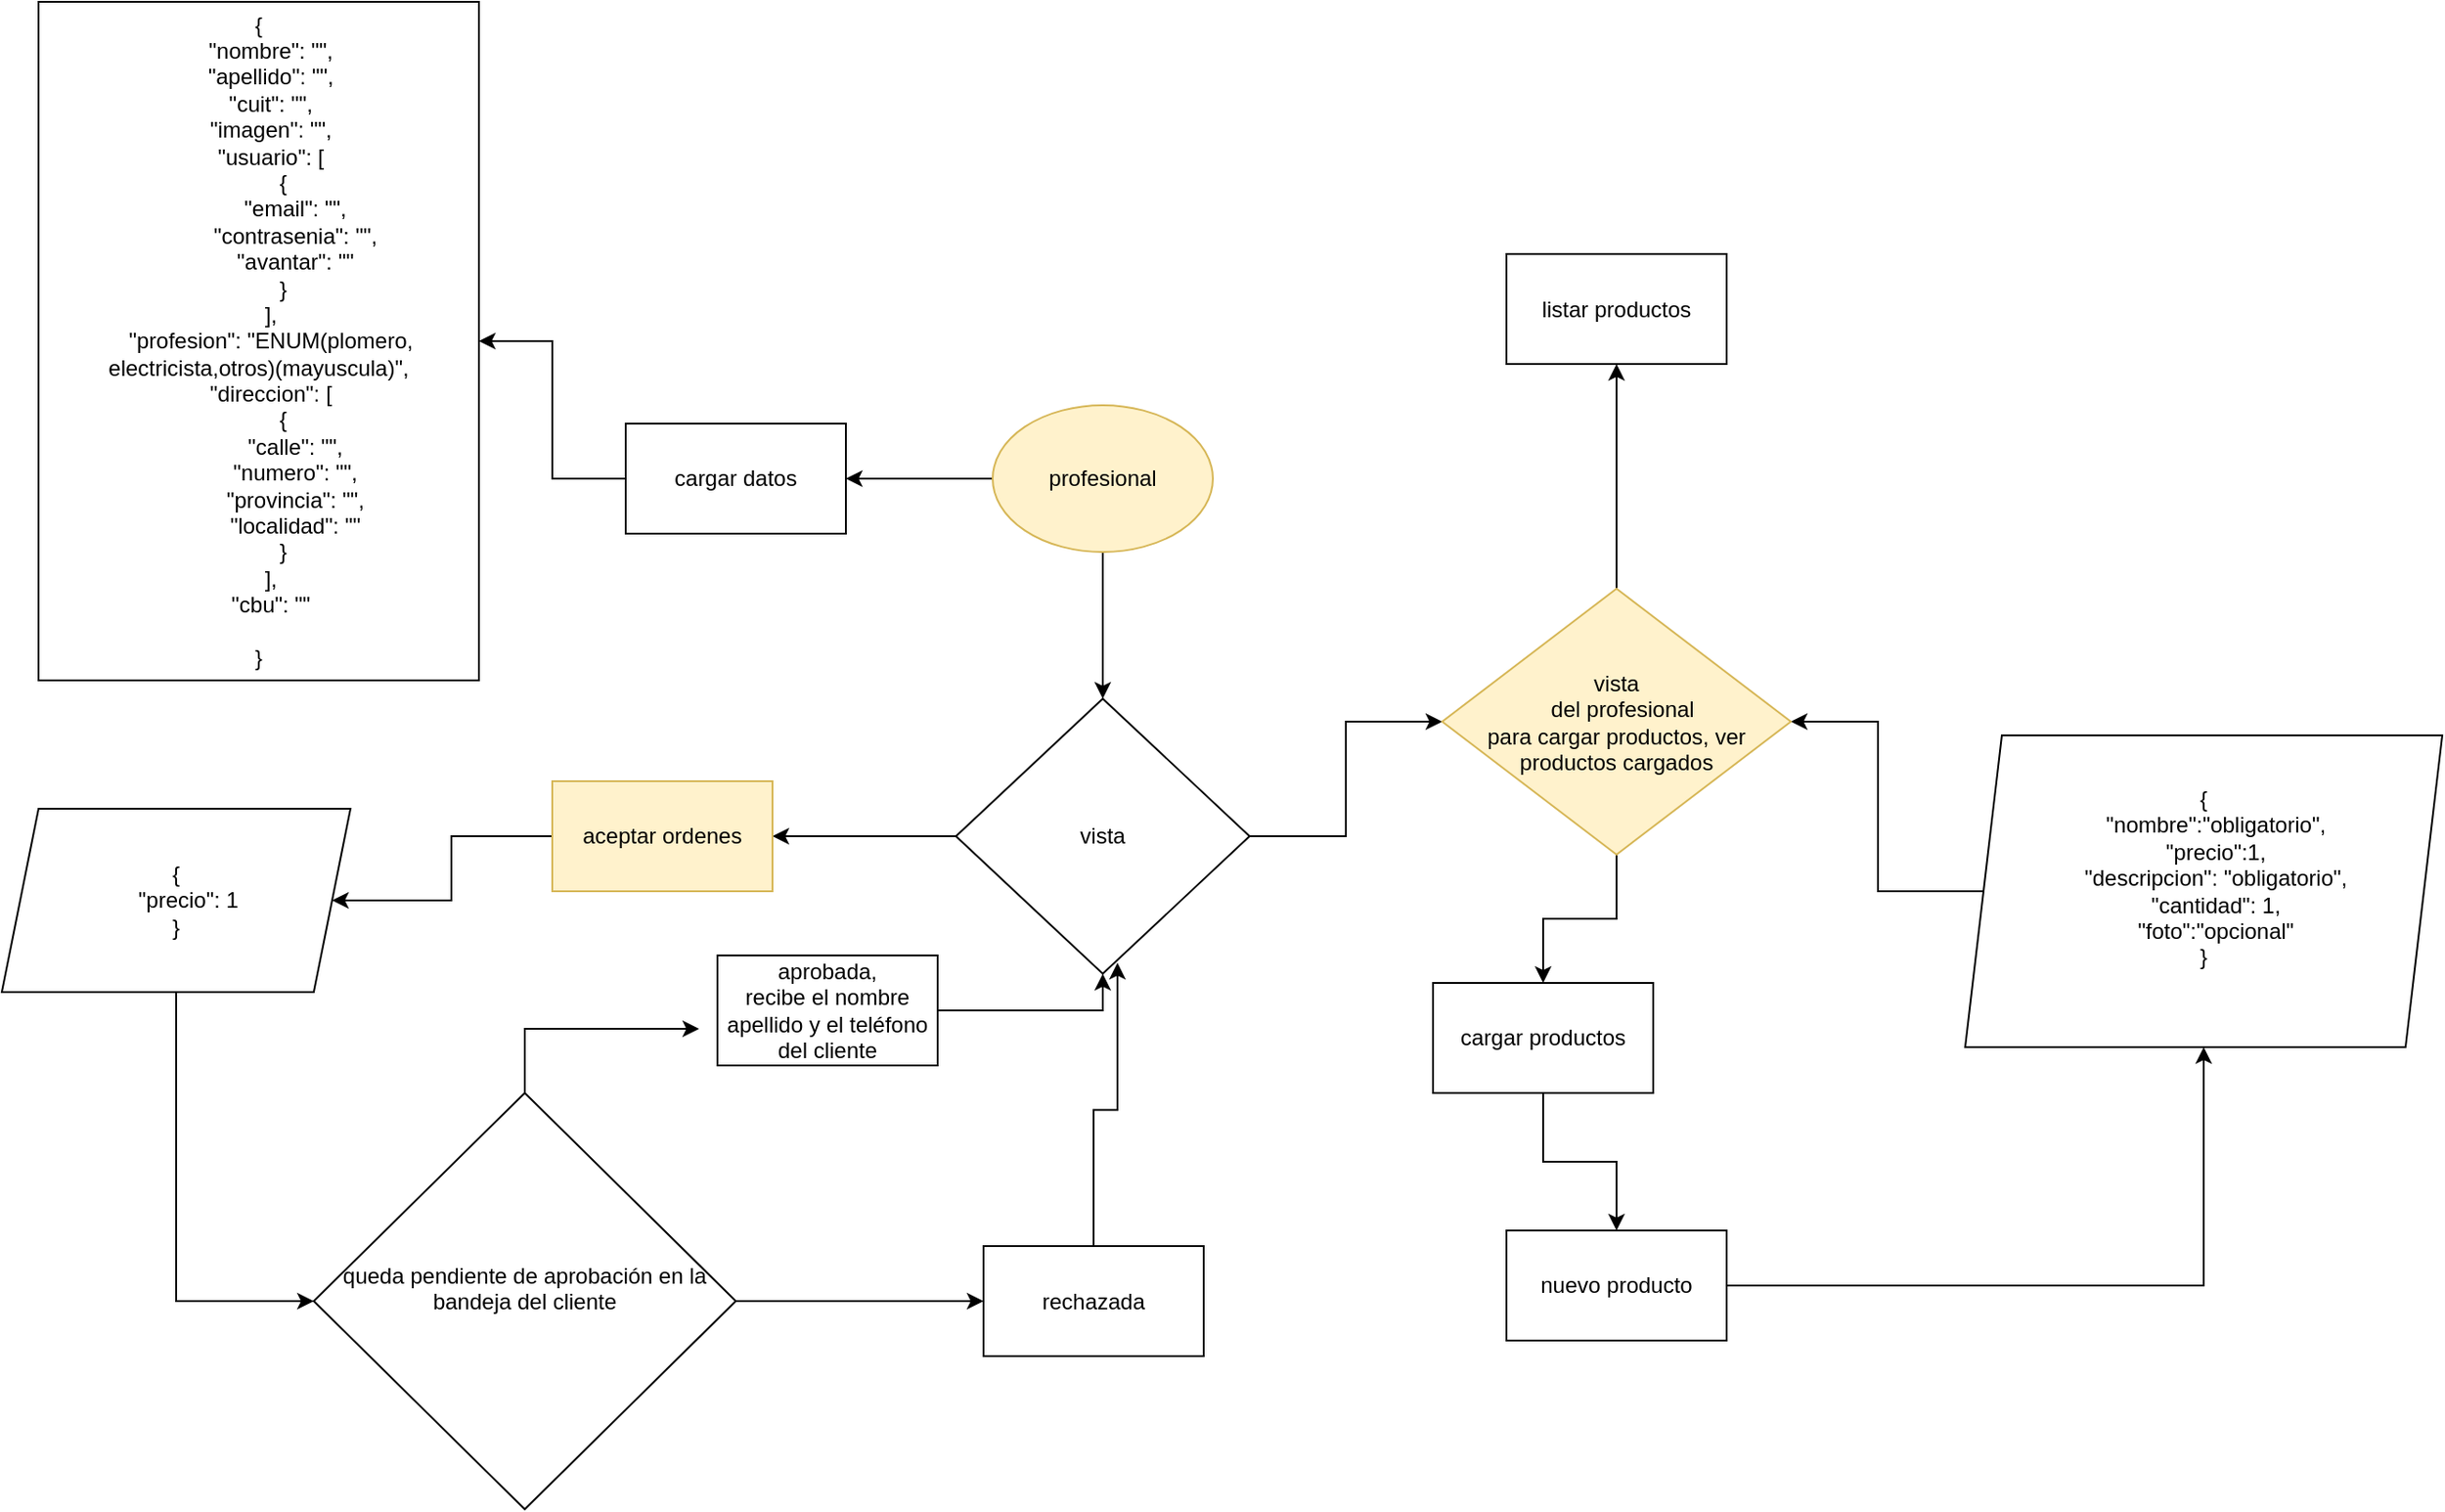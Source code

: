 <mxfile version="23.1.4" type="device">
  <diagram name="Página-1" id="NFB1ztsFLXmKq_V3Rc2S">
    <mxGraphModel dx="1707" dy="1631" grid="1" gridSize="10" guides="1" tooltips="1" connect="1" arrows="1" fold="1" page="1" pageScale="1" pageWidth="827" pageHeight="1169" math="0" shadow="0">
      <root>
        <mxCell id="0" />
        <mxCell id="1" parent="0" />
        <mxCell id="tLvgfAVWuS9oLX73OCsG-3" value="" style="edgeStyle=orthogonalEdgeStyle;rounded=0;orthogonalLoop=1;jettySize=auto;html=1;" edge="1" parent="1" source="tLvgfAVWuS9oLX73OCsG-1" target="tLvgfAVWuS9oLX73OCsG-2">
          <mxGeometry relative="1" as="geometry" />
        </mxCell>
        <mxCell id="tLvgfAVWuS9oLX73OCsG-47" value="" style="edgeStyle=orthogonalEdgeStyle;rounded=0;orthogonalLoop=1;jettySize=auto;html=1;" edge="1" parent="1" source="tLvgfAVWuS9oLX73OCsG-1" target="tLvgfAVWuS9oLX73OCsG-46">
          <mxGeometry relative="1" as="geometry" />
        </mxCell>
        <mxCell id="tLvgfAVWuS9oLX73OCsG-1" value="profesional" style="ellipse;whiteSpace=wrap;html=1;fillColor=#fff2cc;strokeColor=#d6b656;" vertex="1" parent="1">
          <mxGeometry x="350" y="210" width="120" height="80" as="geometry" />
        </mxCell>
        <mxCell id="tLvgfAVWuS9oLX73OCsG-7" value="" style="edgeStyle=orthogonalEdgeStyle;rounded=0;orthogonalLoop=1;jettySize=auto;html=1;" edge="1" parent="1" source="tLvgfAVWuS9oLX73OCsG-2" target="tLvgfAVWuS9oLX73OCsG-6">
          <mxGeometry relative="1" as="geometry" />
        </mxCell>
        <mxCell id="tLvgfAVWuS9oLX73OCsG-37" style="edgeStyle=orthogonalEdgeStyle;rounded=0;orthogonalLoop=1;jettySize=auto;html=1;" edge="1" parent="1" source="tLvgfAVWuS9oLX73OCsG-2" target="tLvgfAVWuS9oLX73OCsG-35">
          <mxGeometry relative="1" as="geometry" />
        </mxCell>
        <mxCell id="tLvgfAVWuS9oLX73OCsG-2" value="vista" style="rhombus;whiteSpace=wrap;html=1;" vertex="1" parent="1">
          <mxGeometry x="330" y="370" width="160" height="150" as="geometry" />
        </mxCell>
        <mxCell id="tLvgfAVWuS9oLX73OCsG-32" value="" style="edgeStyle=orthogonalEdgeStyle;rounded=0;orthogonalLoop=1;jettySize=auto;html=1;" edge="1" parent="1" source="tLvgfAVWuS9oLX73OCsG-4" target="tLvgfAVWuS9oLX73OCsG-31">
          <mxGeometry relative="1" as="geometry" />
        </mxCell>
        <mxCell id="tLvgfAVWuS9oLX73OCsG-4" value="cargar productos" style="whiteSpace=wrap;html=1;" vertex="1" parent="1">
          <mxGeometry x="590" y="525" width="120" height="60" as="geometry" />
        </mxCell>
        <mxCell id="tLvgfAVWuS9oLX73OCsG-18" style="edgeStyle=orthogonalEdgeStyle;rounded=0;orthogonalLoop=1;jettySize=auto;html=1;" edge="1" parent="1" source="tLvgfAVWuS9oLX73OCsG-6" target="tLvgfAVWuS9oLX73OCsG-10">
          <mxGeometry relative="1" as="geometry" />
        </mxCell>
        <mxCell id="tLvgfAVWuS9oLX73OCsG-6" value="aceptar ordenes" style="whiteSpace=wrap;html=1;fillColor=#fff2cc;strokeColor=#d6b656;" vertex="1" parent="1">
          <mxGeometry x="110" y="415" width="120" height="60" as="geometry" />
        </mxCell>
        <mxCell id="tLvgfAVWuS9oLX73OCsG-19" style="edgeStyle=orthogonalEdgeStyle;rounded=0;orthogonalLoop=1;jettySize=auto;html=1;entryX=0;entryY=0.5;entryDx=0;entryDy=0;" edge="1" parent="1" source="tLvgfAVWuS9oLX73OCsG-10" target="tLvgfAVWuS9oLX73OCsG-16">
          <mxGeometry relative="1" as="geometry" />
        </mxCell>
        <mxCell id="tLvgfAVWuS9oLX73OCsG-10" value="{&lt;br&gt;&amp;nbsp;&amp;nbsp;&amp;nbsp; &quot;precio&quot;: 1&lt;br&gt;}" style="shape=parallelogram;perimeter=parallelogramPerimeter;whiteSpace=wrap;html=1;fixedSize=1;" vertex="1" parent="1">
          <mxGeometry x="-190" y="430" width="190" height="100" as="geometry" />
        </mxCell>
        <mxCell id="tLvgfAVWuS9oLX73OCsG-24" style="edgeStyle=orthogonalEdgeStyle;rounded=0;orthogonalLoop=1;jettySize=auto;html=1;entryX=0.5;entryY=1;entryDx=0;entryDy=0;" edge="1" parent="1" source="tLvgfAVWuS9oLX73OCsG-14" target="tLvgfAVWuS9oLX73OCsG-2">
          <mxGeometry relative="1" as="geometry" />
        </mxCell>
        <mxCell id="tLvgfAVWuS9oLX73OCsG-14" value="&lt;div&gt;aprobada,&lt;br&gt;&lt;/div&gt;&lt;div&gt;recibe el nombre apellido y el teléfono del cliente&lt;br&gt;&lt;/div&gt;" style="whiteSpace=wrap;html=1;" vertex="1" parent="1">
          <mxGeometry x="200" y="510" width="120" height="60" as="geometry" />
        </mxCell>
        <mxCell id="tLvgfAVWuS9oLX73OCsG-21" style="edgeStyle=orthogonalEdgeStyle;rounded=0;orthogonalLoop=1;jettySize=auto;html=1;" edge="1" parent="1" source="tLvgfAVWuS9oLX73OCsG-16">
          <mxGeometry relative="1" as="geometry">
            <mxPoint x="190" y="550" as="targetPoint" />
            <Array as="points">
              <mxPoint x="95" y="550" />
              <mxPoint x="171" y="550" />
            </Array>
          </mxGeometry>
        </mxCell>
        <mxCell id="tLvgfAVWuS9oLX73OCsG-27" value="" style="edgeStyle=orthogonalEdgeStyle;rounded=0;orthogonalLoop=1;jettySize=auto;html=1;" edge="1" parent="1" source="tLvgfAVWuS9oLX73OCsG-16" target="tLvgfAVWuS9oLX73OCsG-26">
          <mxGeometry relative="1" as="geometry" />
        </mxCell>
        <mxCell id="tLvgfAVWuS9oLX73OCsG-16" value="&#xa;queda pendiente de aprobación en la bandeja del cliente&#xa;&#xa;" style="rhombus;whiteSpace=wrap;html=1;" vertex="1" parent="1">
          <mxGeometry x="-20" y="585" width="230" height="227" as="geometry" />
        </mxCell>
        <mxCell id="tLvgfAVWuS9oLX73OCsG-26" value="rechazada" style="whiteSpace=wrap;html=1;" vertex="1" parent="1">
          <mxGeometry x="345" y="668.5" width="120" height="60" as="geometry" />
        </mxCell>
        <mxCell id="tLvgfAVWuS9oLX73OCsG-28" style="edgeStyle=orthogonalEdgeStyle;rounded=0;orthogonalLoop=1;jettySize=auto;html=1;entryX=0.55;entryY=0.96;entryDx=0;entryDy=0;entryPerimeter=0;" edge="1" parent="1" source="tLvgfAVWuS9oLX73OCsG-26" target="tLvgfAVWuS9oLX73OCsG-2">
          <mxGeometry relative="1" as="geometry" />
        </mxCell>
        <mxCell id="tLvgfAVWuS9oLX73OCsG-42" style="edgeStyle=orthogonalEdgeStyle;rounded=0;orthogonalLoop=1;jettySize=auto;html=1;" edge="1" parent="1" source="tLvgfAVWuS9oLX73OCsG-31" target="tLvgfAVWuS9oLX73OCsG-34">
          <mxGeometry relative="1" as="geometry" />
        </mxCell>
        <mxCell id="tLvgfAVWuS9oLX73OCsG-31" value="nuevo producto" style="whiteSpace=wrap;html=1;" vertex="1" parent="1">
          <mxGeometry x="630" y="660" width="120" height="60" as="geometry" />
        </mxCell>
        <mxCell id="tLvgfAVWuS9oLX73OCsG-43" style="edgeStyle=orthogonalEdgeStyle;rounded=0;orthogonalLoop=1;jettySize=auto;html=1;entryX=1;entryY=0.5;entryDx=0;entryDy=0;" edge="1" parent="1" source="tLvgfAVWuS9oLX73OCsG-34" target="tLvgfAVWuS9oLX73OCsG-35">
          <mxGeometry relative="1" as="geometry" />
        </mxCell>
        <mxCell id="tLvgfAVWuS9oLX73OCsG-34" value="&#xa;{&lt;br&gt;&amp;nbsp;&amp;nbsp;&amp;nbsp; &quot;nombre&quot;:&quot;obligatorio&quot;,&lt;br&gt;&amp;nbsp;&amp;nbsp;&amp;nbsp; &quot;precio&quot;:1,&lt;br&gt;&amp;nbsp;&amp;nbsp;&amp;nbsp; &quot;descripcion&quot;: &quot;obligatorio&quot;,&lt;br&gt;&amp;nbsp;&amp;nbsp;&amp;nbsp; &quot;cantidad&quot;: 1,&lt;br&gt;&amp;nbsp;&amp;nbsp;&amp;nbsp; &quot;foto&quot;:&quot;opcional&quot;&lt;br&gt;}&#xa;&#xa;" style="shape=parallelogram;perimeter=parallelogramPerimeter;whiteSpace=wrap;html=1;fixedSize=1;" vertex="1" parent="1">
          <mxGeometry x="880" y="390" width="260" height="170" as="geometry" />
        </mxCell>
        <mxCell id="tLvgfAVWuS9oLX73OCsG-38" style="edgeStyle=orthogonalEdgeStyle;rounded=0;orthogonalLoop=1;jettySize=auto;html=1;" edge="1" parent="1" source="tLvgfAVWuS9oLX73OCsG-35" target="tLvgfAVWuS9oLX73OCsG-4">
          <mxGeometry relative="1" as="geometry" />
        </mxCell>
        <mxCell id="tLvgfAVWuS9oLX73OCsG-45" value="" style="edgeStyle=orthogonalEdgeStyle;rounded=0;orthogonalLoop=1;jettySize=auto;html=1;" edge="1" parent="1" source="tLvgfAVWuS9oLX73OCsG-35" target="tLvgfAVWuS9oLX73OCsG-44">
          <mxGeometry relative="1" as="geometry" />
        </mxCell>
        <mxCell id="tLvgfAVWuS9oLX73OCsG-35" value="&lt;div&gt;vista &lt;br&gt;&lt;/div&gt;&lt;div&gt;&amp;nbsp; del profesional&lt;/div&gt;&lt;div&gt;para cargar productos, ver productos cargados&lt;br&gt;&lt;/div&gt;" style="rhombus;whiteSpace=wrap;html=1;fillColor=#fff2cc;strokeColor=#d6b656;" vertex="1" parent="1">
          <mxGeometry x="595" y="310" width="190" height="145" as="geometry" />
        </mxCell>
        <mxCell id="tLvgfAVWuS9oLX73OCsG-44" value="listar productos" style="whiteSpace=wrap;html=1;" vertex="1" parent="1">
          <mxGeometry x="630" y="127.5" width="120" height="60" as="geometry" />
        </mxCell>
        <mxCell id="tLvgfAVWuS9oLX73OCsG-49" value="" style="edgeStyle=orthogonalEdgeStyle;rounded=0;orthogonalLoop=1;jettySize=auto;html=1;" edge="1" parent="1" source="tLvgfAVWuS9oLX73OCsG-46" target="tLvgfAVWuS9oLX73OCsG-48">
          <mxGeometry relative="1" as="geometry" />
        </mxCell>
        <mxCell id="tLvgfAVWuS9oLX73OCsG-46" value="cargar datos" style="whiteSpace=wrap;html=1;" vertex="1" parent="1">
          <mxGeometry x="150" y="220" width="120" height="60" as="geometry" />
        </mxCell>
        <mxCell id="tLvgfAVWuS9oLX73OCsG-48" value="{&lt;br&gt;&amp;nbsp;&amp;nbsp;&amp;nbsp; &quot;nombre&quot;: &quot;&quot;,&lt;br&gt;&amp;nbsp;&amp;nbsp;&amp;nbsp; &quot;apellido&quot;: &quot;&quot;,&lt;br&gt;&amp;nbsp;&amp;nbsp;&amp;nbsp; &quot;cuit&quot;: &quot;&quot;,&lt;br&gt;&amp;nbsp;&amp;nbsp;&amp;nbsp; &quot;imagen&quot;: &quot;&quot;,&lt;br&gt;&amp;nbsp;&amp;nbsp;&amp;nbsp; &quot;usuario&quot;: [&lt;br&gt;&amp;nbsp;&amp;nbsp;&amp;nbsp;&amp;nbsp;&amp;nbsp;&amp;nbsp;&amp;nbsp; {&lt;br&gt;&amp;nbsp;&amp;nbsp;&amp;nbsp;&amp;nbsp;&amp;nbsp;&amp;nbsp;&amp;nbsp;&amp;nbsp;&amp;nbsp;&amp;nbsp;&amp;nbsp; &quot;email&quot;: &quot;&quot;,&lt;br&gt;&amp;nbsp;&amp;nbsp;&amp;nbsp;&amp;nbsp;&amp;nbsp;&amp;nbsp;&amp;nbsp;&amp;nbsp;&amp;nbsp;&amp;nbsp;&amp;nbsp; &quot;contrasenia&quot;: &quot;&quot;,&lt;br&gt;&amp;nbsp;&amp;nbsp;&amp;nbsp;&amp;nbsp;&amp;nbsp;&amp;nbsp;&amp;nbsp;&amp;nbsp;&amp;nbsp;&amp;nbsp;&amp;nbsp; &quot;avantar&quot;: &quot;&quot;&lt;br&gt;&amp;nbsp;&amp;nbsp;&amp;nbsp;&amp;nbsp;&amp;nbsp;&amp;nbsp;&amp;nbsp; }&lt;br&gt;&amp;nbsp;&amp;nbsp;&amp;nbsp; ],&lt;br&gt;&amp;nbsp;&amp;nbsp;&amp;nbsp; &quot;profesion&quot;: &quot;ENUM(plomero, electricista,otros)(mayuscula)&quot;,&lt;br&gt;&amp;nbsp;&amp;nbsp;&amp;nbsp; &quot;direccion&quot;: [&lt;br&gt;&amp;nbsp;&amp;nbsp;&amp;nbsp;&amp;nbsp;&amp;nbsp;&amp;nbsp;&amp;nbsp; {&lt;br&gt;&amp;nbsp;&amp;nbsp;&amp;nbsp;&amp;nbsp;&amp;nbsp;&amp;nbsp;&amp;nbsp;&amp;nbsp;&amp;nbsp;&amp;nbsp;&amp;nbsp; &quot;calle&quot;: &quot;&quot;,&lt;br&gt;&amp;nbsp;&amp;nbsp;&amp;nbsp;&amp;nbsp;&amp;nbsp;&amp;nbsp;&amp;nbsp;&amp;nbsp;&amp;nbsp;&amp;nbsp;&amp;nbsp; &quot;numero&quot;: &quot;&quot;,&lt;br&gt;&amp;nbsp;&amp;nbsp;&amp;nbsp;&amp;nbsp;&amp;nbsp;&amp;nbsp;&amp;nbsp;&amp;nbsp;&amp;nbsp;&amp;nbsp;&amp;nbsp; &quot;provincia&quot;: &quot;&quot;,&lt;br&gt;&amp;nbsp;&amp;nbsp;&amp;nbsp;&amp;nbsp;&amp;nbsp;&amp;nbsp;&amp;nbsp;&amp;nbsp;&amp;nbsp;&amp;nbsp;&amp;nbsp; &quot;localidad&quot;: &quot;&quot;&lt;br&gt;&amp;nbsp;&amp;nbsp;&amp;nbsp;&amp;nbsp;&amp;nbsp;&amp;nbsp;&amp;nbsp; }&lt;br&gt;&amp;nbsp;&amp;nbsp;&amp;nbsp; ],&lt;br&gt;&amp;nbsp;&amp;nbsp;&amp;nbsp; &quot;cbu&quot;: &quot;&quot;&lt;br&gt;&lt;br&gt;}" style="whiteSpace=wrap;html=1;" vertex="1" parent="1">
          <mxGeometry x="-170" y="-10" width="240" height="370" as="geometry" />
        </mxCell>
      </root>
    </mxGraphModel>
  </diagram>
</mxfile>
